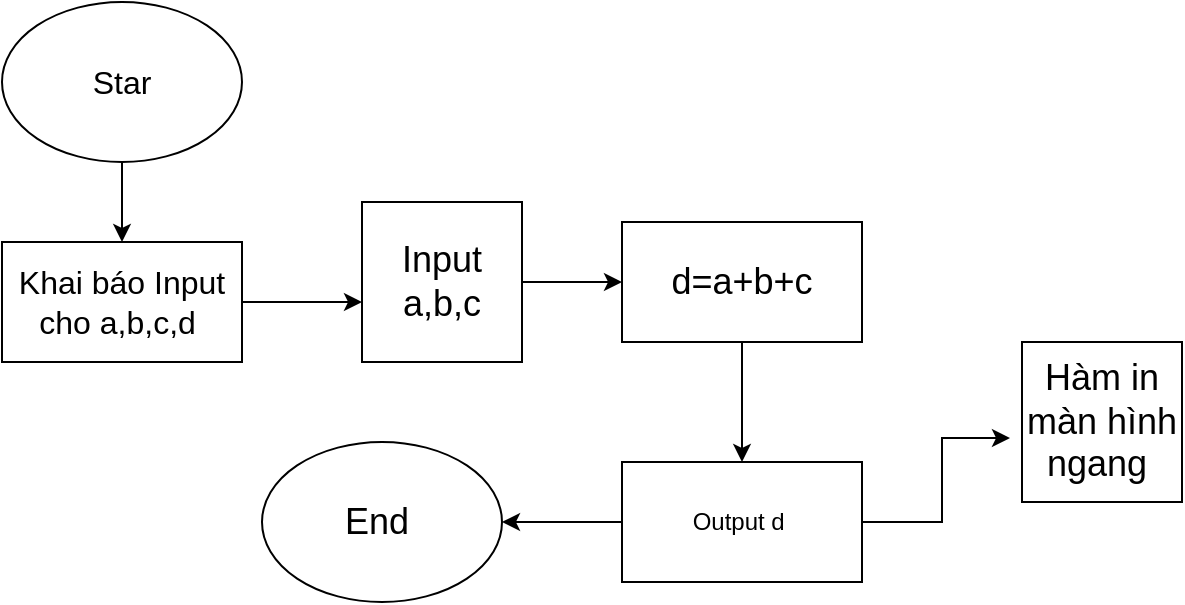 <mxfile version="24.0.7" type="github" pages="2">
  <diagram name="Trang-1" id="C98_EicvOus3opwcf4b1">
    <mxGraphModel dx="1434" dy="758" grid="1" gridSize="10" guides="1" tooltips="1" connect="1" arrows="1" fold="1" page="1" pageScale="1" pageWidth="827" pageHeight="1169" math="0" shadow="0">
      <root>
        <mxCell id="0" />
        <mxCell id="1" parent="0" />
        <mxCell id="rGuVpyQlAj7rHQClCMR1-4" style="edgeStyle=orthogonalEdgeStyle;rounded=0;orthogonalLoop=1;jettySize=auto;html=1;exitX=0.5;exitY=1;exitDx=0;exitDy=0;entryX=0.5;entryY=0;entryDx=0;entryDy=0;" edge="1" parent="1" source="rGuVpyQlAj7rHQClCMR1-1" target="rGuVpyQlAj7rHQClCMR1-3">
          <mxGeometry relative="1" as="geometry" />
        </mxCell>
        <mxCell id="rGuVpyQlAj7rHQClCMR1-1" value="&lt;font size=&quot;3&quot;&gt;Star&lt;/font&gt;" style="ellipse;whiteSpace=wrap;html=1;" vertex="1" parent="1">
          <mxGeometry x="50" y="100" width="120" height="80" as="geometry" />
        </mxCell>
        <mxCell id="rGuVpyQlAj7rHQClCMR1-3" value="&lt;font size=&quot;3&quot;&gt;Khai báo Input cho a,b,c,d&amp;nbsp;&lt;/font&gt;" style="rounded=0;whiteSpace=wrap;html=1;" vertex="1" parent="1">
          <mxGeometry x="50" y="220" width="120" height="60" as="geometry" />
        </mxCell>
        <mxCell id="rGuVpyQlAj7rHQClCMR1-9" style="edgeStyle=orthogonalEdgeStyle;rounded=0;orthogonalLoop=1;jettySize=auto;html=1;exitX=1;exitY=0.5;exitDx=0;exitDy=0;" edge="1" parent="1" source="rGuVpyQlAj7rHQClCMR1-5" target="rGuVpyQlAj7rHQClCMR1-8">
          <mxGeometry relative="1" as="geometry" />
        </mxCell>
        <mxCell id="rGuVpyQlAj7rHQClCMR1-5" value="&lt;font style=&quot;font-size: 18px;&quot;&gt;Input a,b,c&lt;/font&gt;" style="whiteSpace=wrap;html=1;aspect=fixed;" vertex="1" parent="1">
          <mxGeometry x="230" y="200" width="80" height="80" as="geometry" />
        </mxCell>
        <mxCell id="rGuVpyQlAj7rHQClCMR1-6" style="edgeStyle=orthogonalEdgeStyle;rounded=0;orthogonalLoop=1;jettySize=auto;html=1;exitX=1;exitY=0.5;exitDx=0;exitDy=0;entryX=0;entryY=0.625;entryDx=0;entryDy=0;entryPerimeter=0;" edge="1" parent="1" source="rGuVpyQlAj7rHQClCMR1-3" target="rGuVpyQlAj7rHQClCMR1-5">
          <mxGeometry relative="1" as="geometry" />
        </mxCell>
        <mxCell id="rGuVpyQlAj7rHQClCMR1-11" style="edgeStyle=orthogonalEdgeStyle;rounded=0;orthogonalLoop=1;jettySize=auto;html=1;exitX=0.5;exitY=1;exitDx=0;exitDy=0;entryX=0.5;entryY=0;entryDx=0;entryDy=0;" edge="1" parent="1" source="rGuVpyQlAj7rHQClCMR1-8" target="rGuVpyQlAj7rHQClCMR1-10">
          <mxGeometry relative="1" as="geometry" />
        </mxCell>
        <mxCell id="rGuVpyQlAj7rHQClCMR1-8" value="&lt;font style=&quot;font-size: 18px;&quot;&gt;d=a+b+c&lt;/font&gt;" style="rounded=0;whiteSpace=wrap;html=1;" vertex="1" parent="1">
          <mxGeometry x="360" y="210" width="120" height="60" as="geometry" />
        </mxCell>
        <mxCell id="rGuVpyQlAj7rHQClCMR1-16" style="edgeStyle=orthogonalEdgeStyle;rounded=0;orthogonalLoop=1;jettySize=auto;html=1;exitX=0;exitY=0.5;exitDx=0;exitDy=0;" edge="1" parent="1" source="rGuVpyQlAj7rHQClCMR1-10" target="rGuVpyQlAj7rHQClCMR1-15">
          <mxGeometry relative="1" as="geometry" />
        </mxCell>
        <mxCell id="rGuVpyQlAj7rHQClCMR1-10" value="Output d&amp;nbsp;" style="rounded=0;whiteSpace=wrap;html=1;" vertex="1" parent="1">
          <mxGeometry x="360" y="330" width="120" height="60" as="geometry" />
        </mxCell>
        <mxCell id="rGuVpyQlAj7rHQClCMR1-13" value="&lt;font style=&quot;font-size: 18px;&quot;&gt;Hàm in &lt;font style=&quot;&quot;&gt;màn &lt;/font&gt;hình ngang&amp;nbsp;&lt;/font&gt;" style="whiteSpace=wrap;html=1;aspect=fixed;" vertex="1" parent="1">
          <mxGeometry x="560" y="270" width="80" height="80" as="geometry" />
        </mxCell>
        <mxCell id="rGuVpyQlAj7rHQClCMR1-14" style="edgeStyle=orthogonalEdgeStyle;rounded=0;orthogonalLoop=1;jettySize=auto;html=1;exitX=1;exitY=0.5;exitDx=0;exitDy=0;entryX=-0.075;entryY=0.6;entryDx=0;entryDy=0;entryPerimeter=0;" edge="1" parent="1" source="rGuVpyQlAj7rHQClCMR1-10" target="rGuVpyQlAj7rHQClCMR1-13">
          <mxGeometry relative="1" as="geometry" />
        </mxCell>
        <mxCell id="rGuVpyQlAj7rHQClCMR1-15" value="&lt;font style=&quot;font-size: 18px;&quot;&gt;End&amp;nbsp;&lt;/font&gt;" style="ellipse;whiteSpace=wrap;html=1;" vertex="1" parent="1">
          <mxGeometry x="180" y="320" width="120" height="80" as="geometry" />
        </mxCell>
      </root>
    </mxGraphModel>
  </diagram>
  <diagram id="C9TfspbTR5bAV-rzufoI" name="Trang-2">
    <mxGraphModel dx="1434" dy="758" grid="1" gridSize="10" guides="1" tooltips="1" connect="1" arrows="1" fold="1" page="1" pageScale="1" pageWidth="827" pageHeight="1169" math="0" shadow="0">
      <root>
        <mxCell id="0" />
        <mxCell id="1" parent="0" />
        <mxCell id="k5C2ZfSCZQcaXXJ33wb7-3" style="edgeStyle=orthogonalEdgeStyle;rounded=0;orthogonalLoop=1;jettySize=auto;html=1;exitX=0.5;exitY=1;exitDx=0;exitDy=0;" edge="1" parent="1" source="k5C2ZfSCZQcaXXJ33wb7-1" target="k5C2ZfSCZQcaXXJ33wb7-2">
          <mxGeometry relative="1" as="geometry" />
        </mxCell>
        <mxCell id="k5C2ZfSCZQcaXXJ33wb7-1" value="&lt;font style=&quot;font-size: 18px;&quot;&gt;Star&lt;/font&gt;" style="ellipse;whiteSpace=wrap;html=1;" vertex="1" parent="1">
          <mxGeometry x="70" y="100" width="120" height="70" as="geometry" />
        </mxCell>
        <mxCell id="k5C2ZfSCZQcaXXJ33wb7-5" style="edgeStyle=orthogonalEdgeStyle;rounded=0;orthogonalLoop=1;jettySize=auto;html=1;exitX=1;exitY=0.5;exitDx=0;exitDy=0;entryX=0;entryY=0.5;entryDx=0;entryDy=0;" edge="1" parent="1" source="k5C2ZfSCZQcaXXJ33wb7-2" target="k5C2ZfSCZQcaXXJ33wb7-4">
          <mxGeometry relative="1" as="geometry" />
        </mxCell>
        <mxCell id="k5C2ZfSCZQcaXXJ33wb7-2" value="&lt;font style=&quot;font-size: 18px;&quot;&gt;Double P,R&lt;/font&gt;" style="rounded=0;whiteSpace=wrap;html=1;" vertex="1" parent="1">
          <mxGeometry x="80" y="240" width="100" height="60" as="geometry" />
        </mxCell>
        <mxCell id="k5C2ZfSCZQcaXXJ33wb7-7" style="edgeStyle=orthogonalEdgeStyle;rounded=0;orthogonalLoop=1;jettySize=auto;html=1;exitX=1;exitY=0.5;exitDx=0;exitDy=0;" edge="1" parent="1" source="k5C2ZfSCZQcaXXJ33wb7-4" target="k5C2ZfSCZQcaXXJ33wb7-6">
          <mxGeometry relative="1" as="geometry" />
        </mxCell>
        <mxCell id="k5C2ZfSCZQcaXXJ33wb7-4" value="&lt;font style=&quot;font-size: 18px;&quot;&gt;Nhận giá trị R&amp;nbsp;&lt;/font&gt;" style="rounded=0;whiteSpace=wrap;html=1;" vertex="1" parent="1">
          <mxGeometry x="240" y="240" width="120" height="60" as="geometry" />
        </mxCell>
        <mxCell id="k5C2ZfSCZQcaXXJ33wb7-9" style="edgeStyle=orthogonalEdgeStyle;rounded=0;orthogonalLoop=1;jettySize=auto;html=1;exitX=1;exitY=0.5;exitDx=0;exitDy=0;" edge="1" parent="1" source="k5C2ZfSCZQcaXXJ33wb7-6" target="k5C2ZfSCZQcaXXJ33wb7-8">
          <mxGeometry relative="1" as="geometry" />
        </mxCell>
        <mxCell id="k5C2ZfSCZQcaXXJ33wb7-6" value="&lt;font style=&quot;font-size: 18px;&quot;&gt;P=2*3,14*R&lt;/font&gt;" style="rounded=0;whiteSpace=wrap;html=1;" vertex="1" parent="1">
          <mxGeometry x="400" y="240" width="120" height="60" as="geometry" />
        </mxCell>
        <mxCell id="k5C2ZfSCZQcaXXJ33wb7-11" style="edgeStyle=orthogonalEdgeStyle;rounded=0;orthogonalLoop=1;jettySize=auto;html=1;exitX=0.5;exitY=1;exitDx=0;exitDy=0;entryX=0.5;entryY=0;entryDx=0;entryDy=0;" edge="1" parent="1" source="k5C2ZfSCZQcaXXJ33wb7-8" target="k5C2ZfSCZQcaXXJ33wb7-10">
          <mxGeometry relative="1" as="geometry" />
        </mxCell>
        <mxCell id="k5C2ZfSCZQcaXXJ33wb7-8" value="&lt;font style=&quot;font-size: 18px;&quot;&gt;Xuất màn hình&amp;nbsp;&lt;/font&gt;" style="rounded=0;whiteSpace=wrap;html=1;" vertex="1" parent="1">
          <mxGeometry x="560" y="240" width="120" height="60" as="geometry" />
        </mxCell>
        <mxCell id="k5C2ZfSCZQcaXXJ33wb7-10" value="&lt;font style=&quot;font-size: 18px;&quot;&gt;End&amp;nbsp;&lt;/font&gt;" style="ellipse;whiteSpace=wrap;html=1;" vertex="1" parent="1">
          <mxGeometry x="560" y="360" width="120" height="80" as="geometry" />
        </mxCell>
      </root>
    </mxGraphModel>
  </diagram>
</mxfile>
